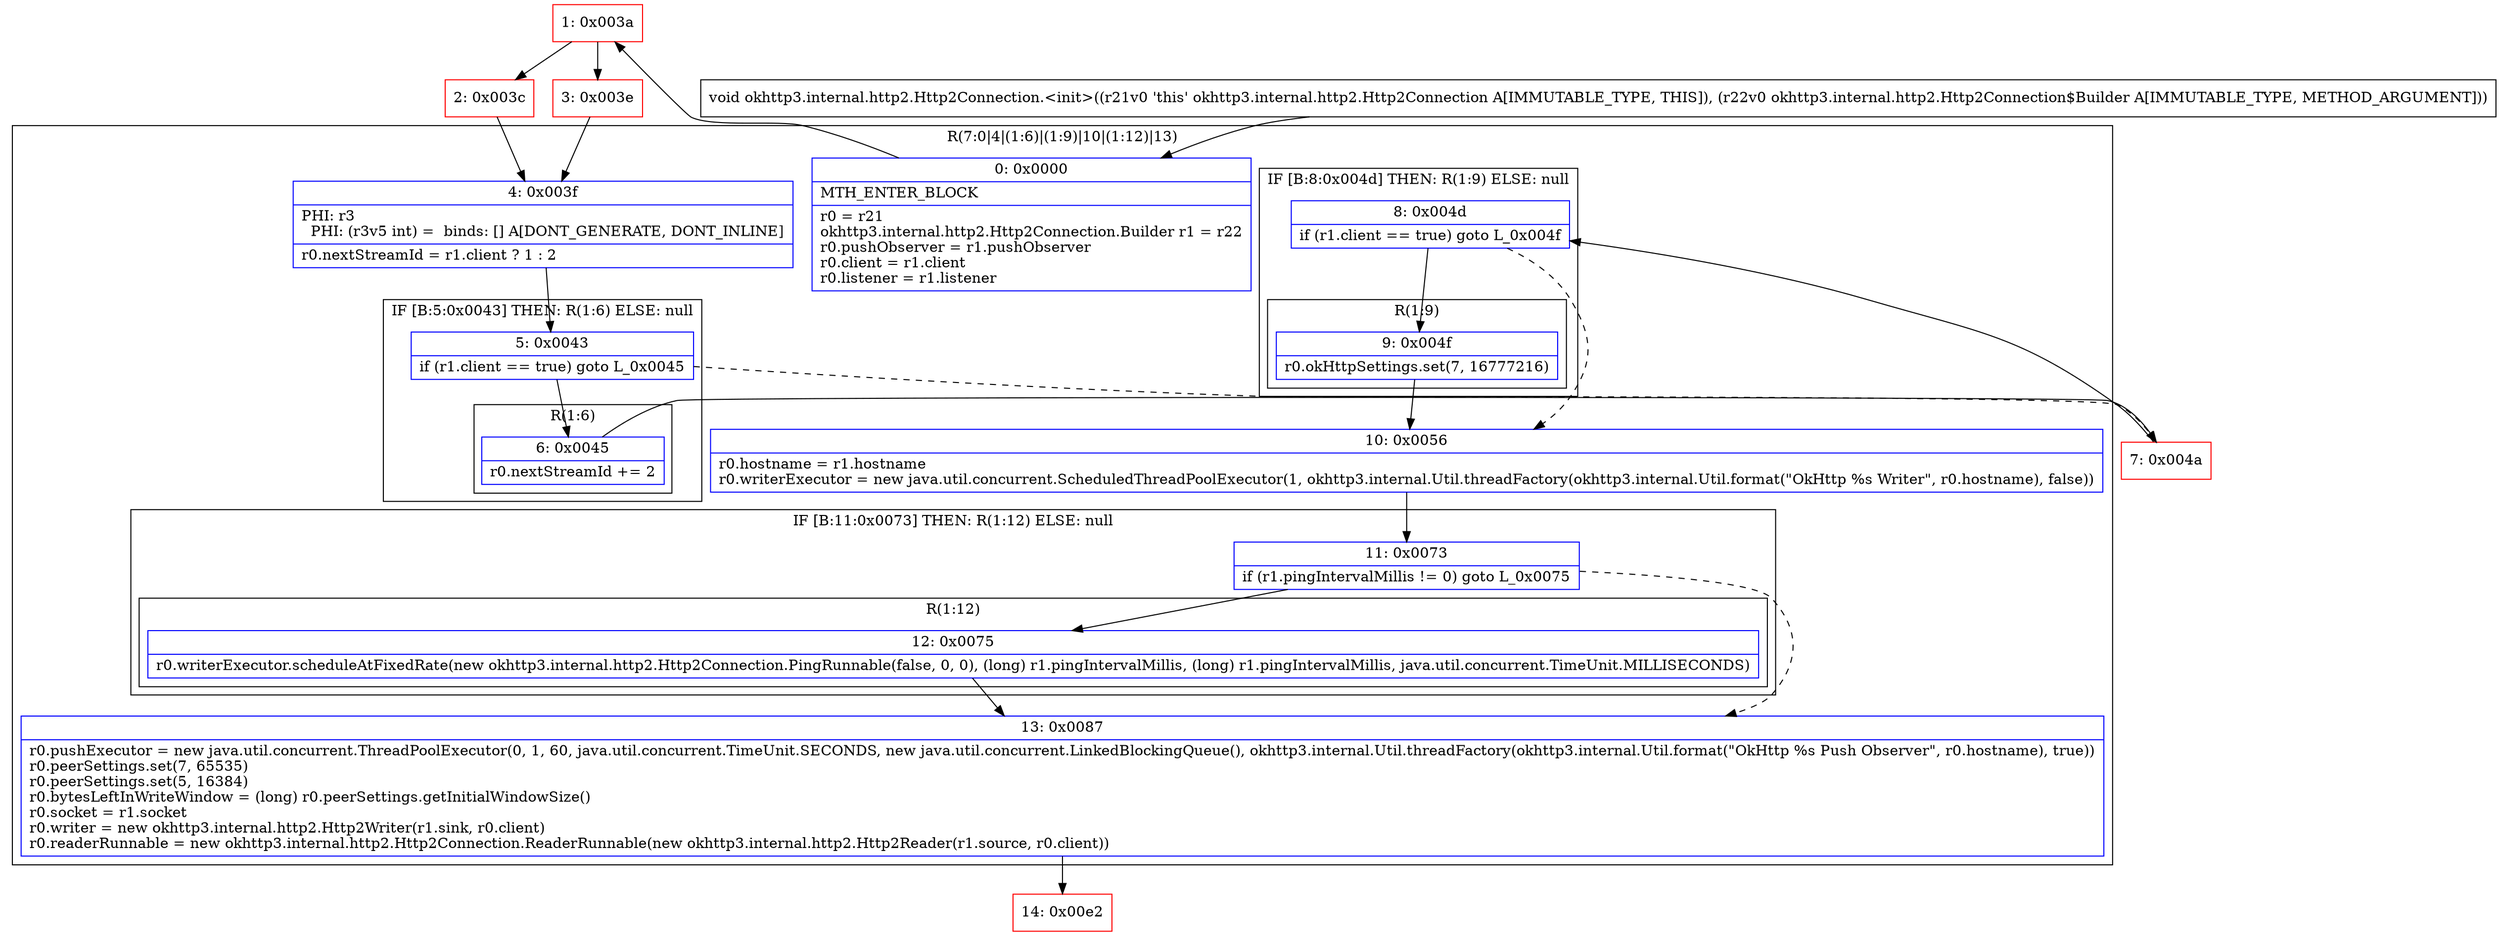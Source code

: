 digraph "CFG forokhttp3.internal.http2.Http2Connection.\<init\>(Lokhttp3\/internal\/http2\/Http2Connection$Builder;)V" {
subgraph cluster_Region_1963014515 {
label = "R(7:0|4|(1:6)|(1:9)|10|(1:12)|13)";
node [shape=record,color=blue];
Node_0 [shape=record,label="{0\:\ 0x0000|MTH_ENTER_BLOCK\l|r0 = r21\lokhttp3.internal.http2.Http2Connection.Builder r1 = r22\lr0.pushObserver = r1.pushObserver\lr0.client = r1.client\lr0.listener = r1.listener\l}"];
Node_4 [shape=record,label="{4\:\ 0x003f|PHI: r3 \l  PHI: (r3v5 int) =  binds: [] A[DONT_GENERATE, DONT_INLINE]\l|r0.nextStreamId = r1.client ? 1 : 2\l}"];
subgraph cluster_IfRegion_1017548828 {
label = "IF [B:5:0x0043] THEN: R(1:6) ELSE: null";
node [shape=record,color=blue];
Node_5 [shape=record,label="{5\:\ 0x0043|if (r1.client == true) goto L_0x0045\l}"];
subgraph cluster_Region_1068931118 {
label = "R(1:6)";
node [shape=record,color=blue];
Node_6 [shape=record,label="{6\:\ 0x0045|r0.nextStreamId += 2\l}"];
}
}
subgraph cluster_IfRegion_1649922911 {
label = "IF [B:8:0x004d] THEN: R(1:9) ELSE: null";
node [shape=record,color=blue];
Node_8 [shape=record,label="{8\:\ 0x004d|if (r1.client == true) goto L_0x004f\l}"];
subgraph cluster_Region_1528035408 {
label = "R(1:9)";
node [shape=record,color=blue];
Node_9 [shape=record,label="{9\:\ 0x004f|r0.okHttpSettings.set(7, 16777216)\l}"];
}
}
Node_10 [shape=record,label="{10\:\ 0x0056|r0.hostname = r1.hostname\lr0.writerExecutor = new java.util.concurrent.ScheduledThreadPoolExecutor(1, okhttp3.internal.Util.threadFactory(okhttp3.internal.Util.format(\"OkHttp %s Writer\", r0.hostname), false))\l}"];
subgraph cluster_IfRegion_233841217 {
label = "IF [B:11:0x0073] THEN: R(1:12) ELSE: null";
node [shape=record,color=blue];
Node_11 [shape=record,label="{11\:\ 0x0073|if (r1.pingIntervalMillis != 0) goto L_0x0075\l}"];
subgraph cluster_Region_1900435501 {
label = "R(1:12)";
node [shape=record,color=blue];
Node_12 [shape=record,label="{12\:\ 0x0075|r0.writerExecutor.scheduleAtFixedRate(new okhttp3.internal.http2.Http2Connection.PingRunnable(false, 0, 0), (long) r1.pingIntervalMillis, (long) r1.pingIntervalMillis, java.util.concurrent.TimeUnit.MILLISECONDS)\l}"];
}
}
Node_13 [shape=record,label="{13\:\ 0x0087|r0.pushExecutor = new java.util.concurrent.ThreadPoolExecutor(0, 1, 60, java.util.concurrent.TimeUnit.SECONDS, new java.util.concurrent.LinkedBlockingQueue(), okhttp3.internal.Util.threadFactory(okhttp3.internal.Util.format(\"OkHttp %s Push Observer\", r0.hostname), true))\lr0.peerSettings.set(7, 65535)\lr0.peerSettings.set(5, 16384)\lr0.bytesLeftInWriteWindow = (long) r0.peerSettings.getInitialWindowSize()\lr0.socket = r1.socket\lr0.writer = new okhttp3.internal.http2.Http2Writer(r1.sink, r0.client)\lr0.readerRunnable = new okhttp3.internal.http2.Http2Connection.ReaderRunnable(new okhttp3.internal.http2.Http2Reader(r1.source, r0.client))\l}"];
}
Node_1 [shape=record,color=red,label="{1\:\ 0x003a}"];
Node_2 [shape=record,color=red,label="{2\:\ 0x003c}"];
Node_3 [shape=record,color=red,label="{3\:\ 0x003e}"];
Node_7 [shape=record,color=red,label="{7\:\ 0x004a}"];
Node_14 [shape=record,color=red,label="{14\:\ 0x00e2}"];
MethodNode[shape=record,label="{void okhttp3.internal.http2.Http2Connection.\<init\>((r21v0 'this' okhttp3.internal.http2.Http2Connection A[IMMUTABLE_TYPE, THIS]), (r22v0 okhttp3.internal.http2.Http2Connection$Builder A[IMMUTABLE_TYPE, METHOD_ARGUMENT])) }"];
MethodNode -> Node_0;
Node_0 -> Node_1;
Node_4 -> Node_5;
Node_5 -> Node_6;
Node_5 -> Node_7[style=dashed];
Node_6 -> Node_7;
Node_8 -> Node_9;
Node_8 -> Node_10[style=dashed];
Node_9 -> Node_10;
Node_10 -> Node_11;
Node_11 -> Node_12;
Node_11 -> Node_13[style=dashed];
Node_12 -> Node_13;
Node_13 -> Node_14;
Node_1 -> Node_2;
Node_1 -> Node_3;
Node_2 -> Node_4;
Node_3 -> Node_4;
Node_7 -> Node_8;
}

